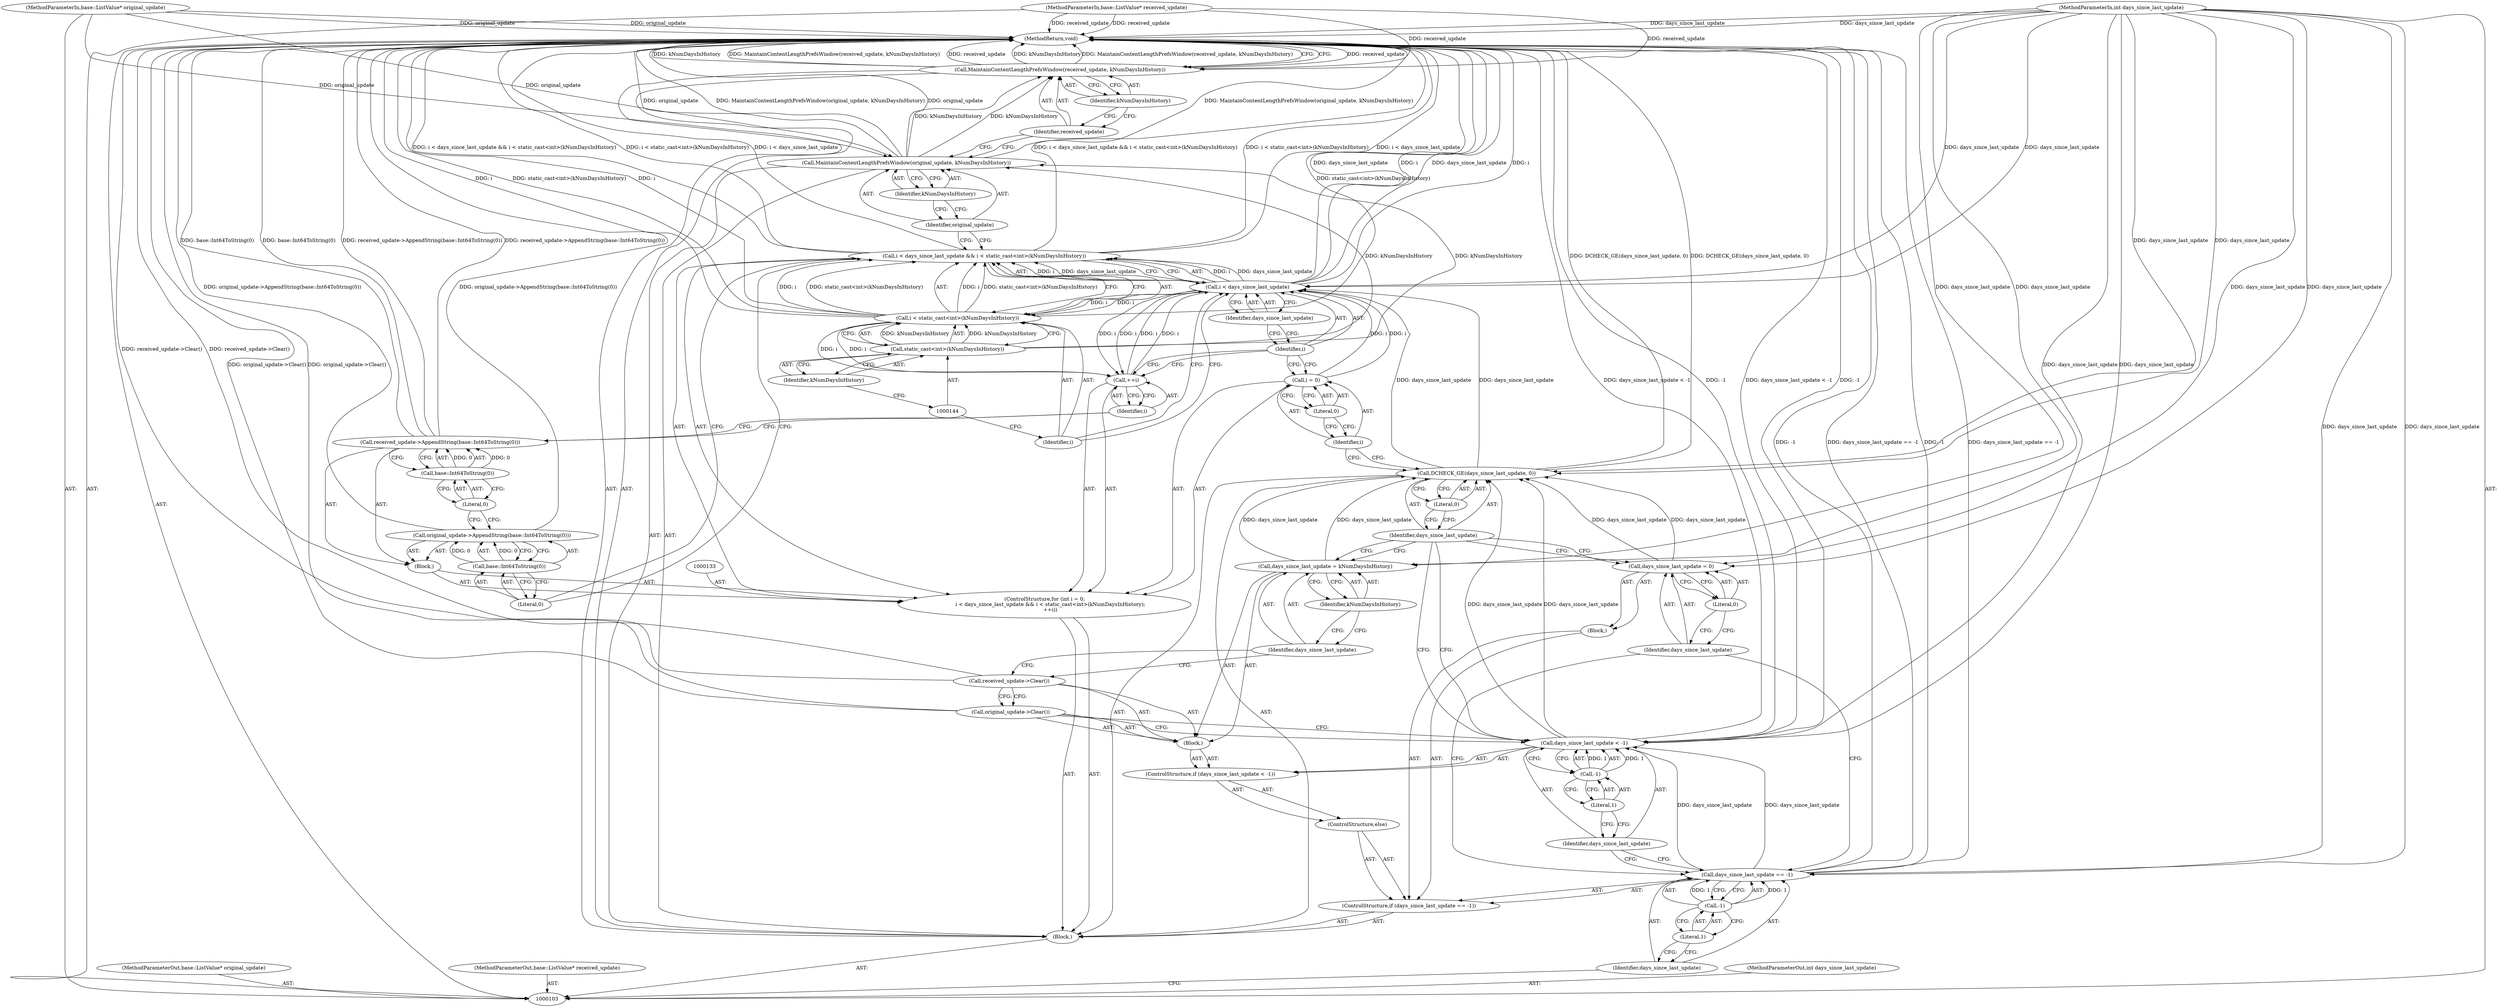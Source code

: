 digraph "1_Chrome_828eab2216a765dea92575c290421c115b8ad028_4" {
"1000161" [label="(MethodReturn,void)"];
"1000128" [label="(Identifier,kNumDaysInHistory)"];
"1000126" [label="(Call,days_since_last_update = kNumDaysInHistory)"];
"1000127" [label="(Identifier,days_since_last_update)"];
"1000130" [label="(Identifier,days_since_last_update)"];
"1000129" [label="(Call,DCHECK_GE(days_since_last_update, 0))"];
"1000131" [label="(Literal,0)"];
"1000134" [label="(Call,i = 0)"];
"1000135" [label="(Identifier,i)"];
"1000136" [label="(Literal,0)"];
"1000132" [label="(ControlStructure,for (int i = 0;\n       i < days_since_last_update && i < static_cast<int>(kNumDaysInHistory);\n       ++i))"];
"1000140" [label="(Identifier,days_since_last_update)"];
"1000141" [label="(Call,i < static_cast<int>(kNumDaysInHistory))"];
"1000142" [label="(Identifier,i)"];
"1000143" [label="(Call,static_cast<int>(kNumDaysInHistory))"];
"1000145" [label="(Identifier,kNumDaysInHistory)"];
"1000137" [label="(Call,i < days_since_last_update && i < static_cast<int>(kNumDaysInHistory))"];
"1000138" [label="(Call,i < days_since_last_update)"];
"1000139" [label="(Identifier,i)"];
"1000148" [label="(Block,)"];
"1000146" [label="(Call,++i)"];
"1000147" [label="(Identifier,i)"];
"1000150" [label="(Call,base::Int64ToString(0))"];
"1000149" [label="(Call,original_update->AppendString(base::Int64ToString(0)))"];
"1000151" [label="(Literal,0)"];
"1000104" [label="(MethodParameterIn,base::ListValue* original_update)"];
"1000228" [label="(MethodParameterOut,base::ListValue* original_update)"];
"1000153" [label="(Call,base::Int64ToString(0))"];
"1000152" [label="(Call,received_update->AppendString(base::Int64ToString(0)))"];
"1000154" [label="(Literal,0)"];
"1000155" [label="(Call,MaintainContentLengthPrefsWindow(original_update, kNumDaysInHistory))"];
"1000156" [label="(Identifier,original_update)"];
"1000157" [label="(Identifier,kNumDaysInHistory)"];
"1000158" [label="(Call,MaintainContentLengthPrefsWindow(received_update, kNumDaysInHistory))"];
"1000159" [label="(Identifier,received_update)"];
"1000160" [label="(Identifier,kNumDaysInHistory)"];
"1000105" [label="(MethodParameterIn,base::ListValue* received_update)"];
"1000229" [label="(MethodParameterOut,base::ListValue* received_update)"];
"1000107" [label="(Block,)"];
"1000106" [label="(MethodParameterIn,int days_since_last_update)"];
"1000230" [label="(MethodParameterOut,int days_since_last_update)"];
"1000108" [label="(ControlStructure,if (days_since_last_update == -1))"];
"1000111" [label="(Call,-1)"];
"1000112" [label="(Literal,1)"];
"1000113" [label="(Block,)"];
"1000109" [label="(Call,days_since_last_update == -1)"];
"1000110" [label="(Identifier,days_since_last_update)"];
"1000116" [label="(Literal,0)"];
"1000114" [label="(Call,days_since_last_update = 0)"];
"1000115" [label="(Identifier,days_since_last_update)"];
"1000119" [label="(Call,days_since_last_update < -1)"];
"1000120" [label="(Identifier,days_since_last_update)"];
"1000121" [label="(Call,-1)"];
"1000122" [label="(Literal,1)"];
"1000117" [label="(ControlStructure,else)"];
"1000123" [label="(Block,)"];
"1000118" [label="(ControlStructure,if (days_since_last_update < -1))"];
"1000124" [label="(Call,original_update->Clear())"];
"1000125" [label="(Call,received_update->Clear())"];
"1000161" -> "1000103"  [label="AST: "];
"1000161" -> "1000158"  [label="CFG: "];
"1000158" -> "1000161"  [label="DDG: received_update"];
"1000158" -> "1000161"  [label="DDG: kNumDaysInHistory"];
"1000158" -> "1000161"  [label="DDG: MaintainContentLengthPrefsWindow(received_update, kNumDaysInHistory)"];
"1000141" -> "1000161"  [label="DDG: i"];
"1000141" -> "1000161"  [label="DDG: static_cast<int>(kNumDaysInHistory)"];
"1000125" -> "1000161"  [label="DDG: received_update->Clear()"];
"1000104" -> "1000161"  [label="DDG: original_update"];
"1000105" -> "1000161"  [label="DDG: received_update"];
"1000119" -> "1000161"  [label="DDG: -1"];
"1000119" -> "1000161"  [label="DDG: days_since_last_update < -1"];
"1000149" -> "1000161"  [label="DDG: original_update->AppendString(base::Int64ToString(0))"];
"1000152" -> "1000161"  [label="DDG: base::Int64ToString(0)"];
"1000152" -> "1000161"  [label="DDG: received_update->AppendString(base::Int64ToString(0))"];
"1000109" -> "1000161"  [label="DDG: -1"];
"1000109" -> "1000161"  [label="DDG: days_since_last_update == -1"];
"1000124" -> "1000161"  [label="DDG: original_update->Clear()"];
"1000137" -> "1000161"  [label="DDG: i < static_cast<int>(kNumDaysInHistory)"];
"1000137" -> "1000161"  [label="DDG: i < days_since_last_update"];
"1000137" -> "1000161"  [label="DDG: i < days_since_last_update && i < static_cast<int>(kNumDaysInHistory)"];
"1000138" -> "1000161"  [label="DDG: i"];
"1000138" -> "1000161"  [label="DDG: days_since_last_update"];
"1000129" -> "1000161"  [label="DDG: DCHECK_GE(days_since_last_update, 0)"];
"1000155" -> "1000161"  [label="DDG: MaintainContentLengthPrefsWindow(original_update, kNumDaysInHistory)"];
"1000155" -> "1000161"  [label="DDG: original_update"];
"1000106" -> "1000161"  [label="DDG: days_since_last_update"];
"1000128" -> "1000126"  [label="AST: "];
"1000128" -> "1000127"  [label="CFG: "];
"1000126" -> "1000128"  [label="CFG: "];
"1000126" -> "1000123"  [label="AST: "];
"1000126" -> "1000128"  [label="CFG: "];
"1000127" -> "1000126"  [label="AST: "];
"1000128" -> "1000126"  [label="AST: "];
"1000130" -> "1000126"  [label="CFG: "];
"1000106" -> "1000126"  [label="DDG: days_since_last_update"];
"1000126" -> "1000129"  [label="DDG: days_since_last_update"];
"1000127" -> "1000126"  [label="AST: "];
"1000127" -> "1000125"  [label="CFG: "];
"1000128" -> "1000127"  [label="CFG: "];
"1000130" -> "1000129"  [label="AST: "];
"1000130" -> "1000114"  [label="CFG: "];
"1000130" -> "1000126"  [label="CFG: "];
"1000130" -> "1000119"  [label="CFG: "];
"1000131" -> "1000130"  [label="CFG: "];
"1000129" -> "1000107"  [label="AST: "];
"1000129" -> "1000131"  [label="CFG: "];
"1000130" -> "1000129"  [label="AST: "];
"1000131" -> "1000129"  [label="AST: "];
"1000135" -> "1000129"  [label="CFG: "];
"1000129" -> "1000161"  [label="DDG: DCHECK_GE(days_since_last_update, 0)"];
"1000114" -> "1000129"  [label="DDG: days_since_last_update"];
"1000126" -> "1000129"  [label="DDG: days_since_last_update"];
"1000119" -> "1000129"  [label="DDG: days_since_last_update"];
"1000106" -> "1000129"  [label="DDG: days_since_last_update"];
"1000129" -> "1000138"  [label="DDG: days_since_last_update"];
"1000131" -> "1000129"  [label="AST: "];
"1000131" -> "1000130"  [label="CFG: "];
"1000129" -> "1000131"  [label="CFG: "];
"1000134" -> "1000132"  [label="AST: "];
"1000134" -> "1000136"  [label="CFG: "];
"1000135" -> "1000134"  [label="AST: "];
"1000136" -> "1000134"  [label="AST: "];
"1000139" -> "1000134"  [label="CFG: "];
"1000134" -> "1000138"  [label="DDG: i"];
"1000135" -> "1000134"  [label="AST: "];
"1000135" -> "1000129"  [label="CFG: "];
"1000136" -> "1000135"  [label="CFG: "];
"1000136" -> "1000134"  [label="AST: "];
"1000136" -> "1000135"  [label="CFG: "];
"1000134" -> "1000136"  [label="CFG: "];
"1000132" -> "1000107"  [label="AST: "];
"1000133" -> "1000132"  [label="AST: "];
"1000134" -> "1000132"  [label="AST: "];
"1000137" -> "1000132"  [label="AST: "];
"1000146" -> "1000132"  [label="AST: "];
"1000148" -> "1000132"  [label="AST: "];
"1000140" -> "1000138"  [label="AST: "];
"1000140" -> "1000139"  [label="CFG: "];
"1000138" -> "1000140"  [label="CFG: "];
"1000141" -> "1000137"  [label="AST: "];
"1000141" -> "1000143"  [label="CFG: "];
"1000142" -> "1000141"  [label="AST: "];
"1000143" -> "1000141"  [label="AST: "];
"1000137" -> "1000141"  [label="CFG: "];
"1000141" -> "1000161"  [label="DDG: i"];
"1000141" -> "1000161"  [label="DDG: static_cast<int>(kNumDaysInHistory)"];
"1000141" -> "1000137"  [label="DDG: i"];
"1000141" -> "1000137"  [label="DDG: static_cast<int>(kNumDaysInHistory)"];
"1000138" -> "1000141"  [label="DDG: i"];
"1000143" -> "1000141"  [label="DDG: kNumDaysInHistory"];
"1000141" -> "1000146"  [label="DDG: i"];
"1000142" -> "1000141"  [label="AST: "];
"1000142" -> "1000138"  [label="CFG: "];
"1000144" -> "1000142"  [label="CFG: "];
"1000143" -> "1000141"  [label="AST: "];
"1000143" -> "1000145"  [label="CFG: "];
"1000144" -> "1000143"  [label="AST: "];
"1000145" -> "1000143"  [label="AST: "];
"1000141" -> "1000143"  [label="CFG: "];
"1000143" -> "1000141"  [label="DDG: kNumDaysInHistory"];
"1000143" -> "1000155"  [label="DDG: kNumDaysInHistory"];
"1000145" -> "1000143"  [label="AST: "];
"1000145" -> "1000144"  [label="CFG: "];
"1000143" -> "1000145"  [label="CFG: "];
"1000137" -> "1000132"  [label="AST: "];
"1000137" -> "1000138"  [label="CFG: "];
"1000137" -> "1000141"  [label="CFG: "];
"1000138" -> "1000137"  [label="AST: "];
"1000141" -> "1000137"  [label="AST: "];
"1000151" -> "1000137"  [label="CFG: "];
"1000156" -> "1000137"  [label="CFG: "];
"1000137" -> "1000161"  [label="DDG: i < static_cast<int>(kNumDaysInHistory)"];
"1000137" -> "1000161"  [label="DDG: i < days_since_last_update"];
"1000137" -> "1000161"  [label="DDG: i < days_since_last_update && i < static_cast<int>(kNumDaysInHistory)"];
"1000138" -> "1000137"  [label="DDG: i"];
"1000138" -> "1000137"  [label="DDG: days_since_last_update"];
"1000141" -> "1000137"  [label="DDG: i"];
"1000141" -> "1000137"  [label="DDG: static_cast<int>(kNumDaysInHistory)"];
"1000138" -> "1000137"  [label="AST: "];
"1000138" -> "1000140"  [label="CFG: "];
"1000139" -> "1000138"  [label="AST: "];
"1000140" -> "1000138"  [label="AST: "];
"1000142" -> "1000138"  [label="CFG: "];
"1000137" -> "1000138"  [label="CFG: "];
"1000138" -> "1000161"  [label="DDG: i"];
"1000138" -> "1000161"  [label="DDG: days_since_last_update"];
"1000138" -> "1000137"  [label="DDG: i"];
"1000138" -> "1000137"  [label="DDG: days_since_last_update"];
"1000134" -> "1000138"  [label="DDG: i"];
"1000146" -> "1000138"  [label="DDG: i"];
"1000129" -> "1000138"  [label="DDG: days_since_last_update"];
"1000106" -> "1000138"  [label="DDG: days_since_last_update"];
"1000138" -> "1000141"  [label="DDG: i"];
"1000138" -> "1000146"  [label="DDG: i"];
"1000139" -> "1000138"  [label="AST: "];
"1000139" -> "1000134"  [label="CFG: "];
"1000139" -> "1000146"  [label="CFG: "];
"1000140" -> "1000139"  [label="CFG: "];
"1000148" -> "1000132"  [label="AST: "];
"1000149" -> "1000148"  [label="AST: "];
"1000152" -> "1000148"  [label="AST: "];
"1000146" -> "1000132"  [label="AST: "];
"1000146" -> "1000147"  [label="CFG: "];
"1000147" -> "1000146"  [label="AST: "];
"1000139" -> "1000146"  [label="CFG: "];
"1000146" -> "1000138"  [label="DDG: i"];
"1000141" -> "1000146"  [label="DDG: i"];
"1000138" -> "1000146"  [label="DDG: i"];
"1000147" -> "1000146"  [label="AST: "];
"1000147" -> "1000152"  [label="CFG: "];
"1000146" -> "1000147"  [label="CFG: "];
"1000150" -> "1000149"  [label="AST: "];
"1000150" -> "1000151"  [label="CFG: "];
"1000151" -> "1000150"  [label="AST: "];
"1000149" -> "1000150"  [label="CFG: "];
"1000150" -> "1000149"  [label="DDG: 0"];
"1000149" -> "1000148"  [label="AST: "];
"1000149" -> "1000150"  [label="CFG: "];
"1000150" -> "1000149"  [label="AST: "];
"1000154" -> "1000149"  [label="CFG: "];
"1000149" -> "1000161"  [label="DDG: original_update->AppendString(base::Int64ToString(0))"];
"1000150" -> "1000149"  [label="DDG: 0"];
"1000151" -> "1000150"  [label="AST: "];
"1000151" -> "1000137"  [label="CFG: "];
"1000150" -> "1000151"  [label="CFG: "];
"1000104" -> "1000103"  [label="AST: "];
"1000104" -> "1000161"  [label="DDG: original_update"];
"1000104" -> "1000155"  [label="DDG: original_update"];
"1000228" -> "1000103"  [label="AST: "];
"1000153" -> "1000152"  [label="AST: "];
"1000153" -> "1000154"  [label="CFG: "];
"1000154" -> "1000153"  [label="AST: "];
"1000152" -> "1000153"  [label="CFG: "];
"1000153" -> "1000152"  [label="DDG: 0"];
"1000152" -> "1000148"  [label="AST: "];
"1000152" -> "1000153"  [label="CFG: "];
"1000153" -> "1000152"  [label="AST: "];
"1000147" -> "1000152"  [label="CFG: "];
"1000152" -> "1000161"  [label="DDG: base::Int64ToString(0)"];
"1000152" -> "1000161"  [label="DDG: received_update->AppendString(base::Int64ToString(0))"];
"1000153" -> "1000152"  [label="DDG: 0"];
"1000154" -> "1000153"  [label="AST: "];
"1000154" -> "1000149"  [label="CFG: "];
"1000153" -> "1000154"  [label="CFG: "];
"1000155" -> "1000107"  [label="AST: "];
"1000155" -> "1000157"  [label="CFG: "];
"1000156" -> "1000155"  [label="AST: "];
"1000157" -> "1000155"  [label="AST: "];
"1000159" -> "1000155"  [label="CFG: "];
"1000155" -> "1000161"  [label="DDG: MaintainContentLengthPrefsWindow(original_update, kNumDaysInHistory)"];
"1000155" -> "1000161"  [label="DDG: original_update"];
"1000104" -> "1000155"  [label="DDG: original_update"];
"1000143" -> "1000155"  [label="DDG: kNumDaysInHistory"];
"1000155" -> "1000158"  [label="DDG: kNumDaysInHistory"];
"1000156" -> "1000155"  [label="AST: "];
"1000156" -> "1000137"  [label="CFG: "];
"1000157" -> "1000156"  [label="CFG: "];
"1000157" -> "1000155"  [label="AST: "];
"1000157" -> "1000156"  [label="CFG: "];
"1000155" -> "1000157"  [label="CFG: "];
"1000158" -> "1000107"  [label="AST: "];
"1000158" -> "1000160"  [label="CFG: "];
"1000159" -> "1000158"  [label="AST: "];
"1000160" -> "1000158"  [label="AST: "];
"1000161" -> "1000158"  [label="CFG: "];
"1000158" -> "1000161"  [label="DDG: received_update"];
"1000158" -> "1000161"  [label="DDG: kNumDaysInHistory"];
"1000158" -> "1000161"  [label="DDG: MaintainContentLengthPrefsWindow(received_update, kNumDaysInHistory)"];
"1000105" -> "1000158"  [label="DDG: received_update"];
"1000155" -> "1000158"  [label="DDG: kNumDaysInHistory"];
"1000159" -> "1000158"  [label="AST: "];
"1000159" -> "1000155"  [label="CFG: "];
"1000160" -> "1000159"  [label="CFG: "];
"1000160" -> "1000158"  [label="AST: "];
"1000160" -> "1000159"  [label="CFG: "];
"1000158" -> "1000160"  [label="CFG: "];
"1000105" -> "1000103"  [label="AST: "];
"1000105" -> "1000161"  [label="DDG: received_update"];
"1000105" -> "1000158"  [label="DDG: received_update"];
"1000229" -> "1000103"  [label="AST: "];
"1000107" -> "1000103"  [label="AST: "];
"1000108" -> "1000107"  [label="AST: "];
"1000129" -> "1000107"  [label="AST: "];
"1000132" -> "1000107"  [label="AST: "];
"1000155" -> "1000107"  [label="AST: "];
"1000158" -> "1000107"  [label="AST: "];
"1000106" -> "1000103"  [label="AST: "];
"1000106" -> "1000161"  [label="DDG: days_since_last_update"];
"1000106" -> "1000109"  [label="DDG: days_since_last_update"];
"1000106" -> "1000114"  [label="DDG: days_since_last_update"];
"1000106" -> "1000119"  [label="DDG: days_since_last_update"];
"1000106" -> "1000126"  [label="DDG: days_since_last_update"];
"1000106" -> "1000129"  [label="DDG: days_since_last_update"];
"1000106" -> "1000138"  [label="DDG: days_since_last_update"];
"1000230" -> "1000103"  [label="AST: "];
"1000108" -> "1000107"  [label="AST: "];
"1000109" -> "1000108"  [label="AST: "];
"1000113" -> "1000108"  [label="AST: "];
"1000117" -> "1000108"  [label="AST: "];
"1000111" -> "1000109"  [label="AST: "];
"1000111" -> "1000112"  [label="CFG: "];
"1000112" -> "1000111"  [label="AST: "];
"1000109" -> "1000111"  [label="CFG: "];
"1000111" -> "1000109"  [label="DDG: 1"];
"1000112" -> "1000111"  [label="AST: "];
"1000112" -> "1000110"  [label="CFG: "];
"1000111" -> "1000112"  [label="CFG: "];
"1000113" -> "1000108"  [label="AST: "];
"1000114" -> "1000113"  [label="AST: "];
"1000109" -> "1000108"  [label="AST: "];
"1000109" -> "1000111"  [label="CFG: "];
"1000110" -> "1000109"  [label="AST: "];
"1000111" -> "1000109"  [label="AST: "];
"1000115" -> "1000109"  [label="CFG: "];
"1000120" -> "1000109"  [label="CFG: "];
"1000109" -> "1000161"  [label="DDG: -1"];
"1000109" -> "1000161"  [label="DDG: days_since_last_update == -1"];
"1000106" -> "1000109"  [label="DDG: days_since_last_update"];
"1000111" -> "1000109"  [label="DDG: 1"];
"1000109" -> "1000119"  [label="DDG: days_since_last_update"];
"1000110" -> "1000109"  [label="AST: "];
"1000110" -> "1000103"  [label="CFG: "];
"1000112" -> "1000110"  [label="CFG: "];
"1000116" -> "1000114"  [label="AST: "];
"1000116" -> "1000115"  [label="CFG: "];
"1000114" -> "1000116"  [label="CFG: "];
"1000114" -> "1000113"  [label="AST: "];
"1000114" -> "1000116"  [label="CFG: "];
"1000115" -> "1000114"  [label="AST: "];
"1000116" -> "1000114"  [label="AST: "];
"1000130" -> "1000114"  [label="CFG: "];
"1000106" -> "1000114"  [label="DDG: days_since_last_update"];
"1000114" -> "1000129"  [label="DDG: days_since_last_update"];
"1000115" -> "1000114"  [label="AST: "];
"1000115" -> "1000109"  [label="CFG: "];
"1000116" -> "1000115"  [label="CFG: "];
"1000119" -> "1000118"  [label="AST: "];
"1000119" -> "1000121"  [label="CFG: "];
"1000120" -> "1000119"  [label="AST: "];
"1000121" -> "1000119"  [label="AST: "];
"1000124" -> "1000119"  [label="CFG: "];
"1000130" -> "1000119"  [label="CFG: "];
"1000119" -> "1000161"  [label="DDG: -1"];
"1000119" -> "1000161"  [label="DDG: days_since_last_update < -1"];
"1000109" -> "1000119"  [label="DDG: days_since_last_update"];
"1000106" -> "1000119"  [label="DDG: days_since_last_update"];
"1000121" -> "1000119"  [label="DDG: 1"];
"1000119" -> "1000129"  [label="DDG: days_since_last_update"];
"1000120" -> "1000119"  [label="AST: "];
"1000120" -> "1000109"  [label="CFG: "];
"1000122" -> "1000120"  [label="CFG: "];
"1000121" -> "1000119"  [label="AST: "];
"1000121" -> "1000122"  [label="CFG: "];
"1000122" -> "1000121"  [label="AST: "];
"1000119" -> "1000121"  [label="CFG: "];
"1000121" -> "1000119"  [label="DDG: 1"];
"1000122" -> "1000121"  [label="AST: "];
"1000122" -> "1000120"  [label="CFG: "];
"1000121" -> "1000122"  [label="CFG: "];
"1000117" -> "1000108"  [label="AST: "];
"1000118" -> "1000117"  [label="AST: "];
"1000123" -> "1000118"  [label="AST: "];
"1000124" -> "1000123"  [label="AST: "];
"1000125" -> "1000123"  [label="AST: "];
"1000126" -> "1000123"  [label="AST: "];
"1000118" -> "1000117"  [label="AST: "];
"1000119" -> "1000118"  [label="AST: "];
"1000123" -> "1000118"  [label="AST: "];
"1000124" -> "1000123"  [label="AST: "];
"1000124" -> "1000119"  [label="CFG: "];
"1000125" -> "1000124"  [label="CFG: "];
"1000124" -> "1000161"  [label="DDG: original_update->Clear()"];
"1000125" -> "1000123"  [label="AST: "];
"1000125" -> "1000124"  [label="CFG: "];
"1000127" -> "1000125"  [label="CFG: "];
"1000125" -> "1000161"  [label="DDG: received_update->Clear()"];
}
